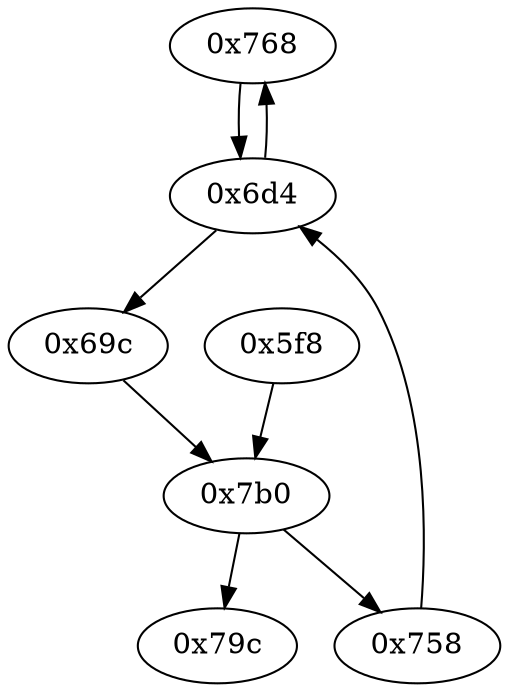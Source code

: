 strict digraph "" {
	graph ["edge"="{}",
		file="/Users/mark/Documents//论文//第二篇论文//2018-08-24交论文后的备份/2019/CFG/small-programs/1b-4-2-0-0-dc-2-1-1/1528_\
recovered.dot",
		"graph"="{u'file': u'/Users/mark/Documents//\u8bba\u6587//\u7b2c\u4e8c\u7bc7\u8bba\u6587//2018-08-24\u4ea4\u8bba\u6587\u540e\u7684\u5907\u4efd/\
2019/CFG/small-programs/1b-4-2-0-0-dc-2-1-1/1528_recovered.dot'}",
		"node"="{u'opcode': u''}"
	];
	"0x768"	 [opcode="[u'ldr', u'ldr', u'add', u'str', u'ldr', u'add', u'str', u'ldr', u'b']"];
	"0x6d4"	 [opcode="[u'ldr', u'str', u'str', u'ldr', u'ldrb', u'ldr', u'ldr', u'ldr', u'cmp', u'mov', u'b']"];
	"0x768" -> "0x6d4";
	"0x758"	 [opcode="[u'ldr', u'mov', u'mov', u'b']"];
	"0x758" -> "0x6d4";
	"0x7b0"	 [opcode="[u'str', u'str', u'ldr', u'ldr', u'ldr', u'ldr', u'cmp', u'mov', u'b']"];
	"0x7b0" -> "0x758";
	"0x79c"	 [opcode="[u'ldr', u'mov', u'bl', u'ldr', u'b']"];
	"0x7b0" -> "0x79c";
	"0x6d4" -> "0x768";
	"0x69c"	 [opcode="[u'ldr', u'add', u'str', u'ldr', u'b']"];
	"0x6d4" -> "0x69c";
	"0x5f8"	 [opcode="[u'push', u'add', u'sub', u'stm', u'ldr', u'ldr', u'ldr', u'ldr', u'add', u'b']"];
	"0x5f8" -> "0x7b0";
	"0x69c" -> "0x7b0";
}
